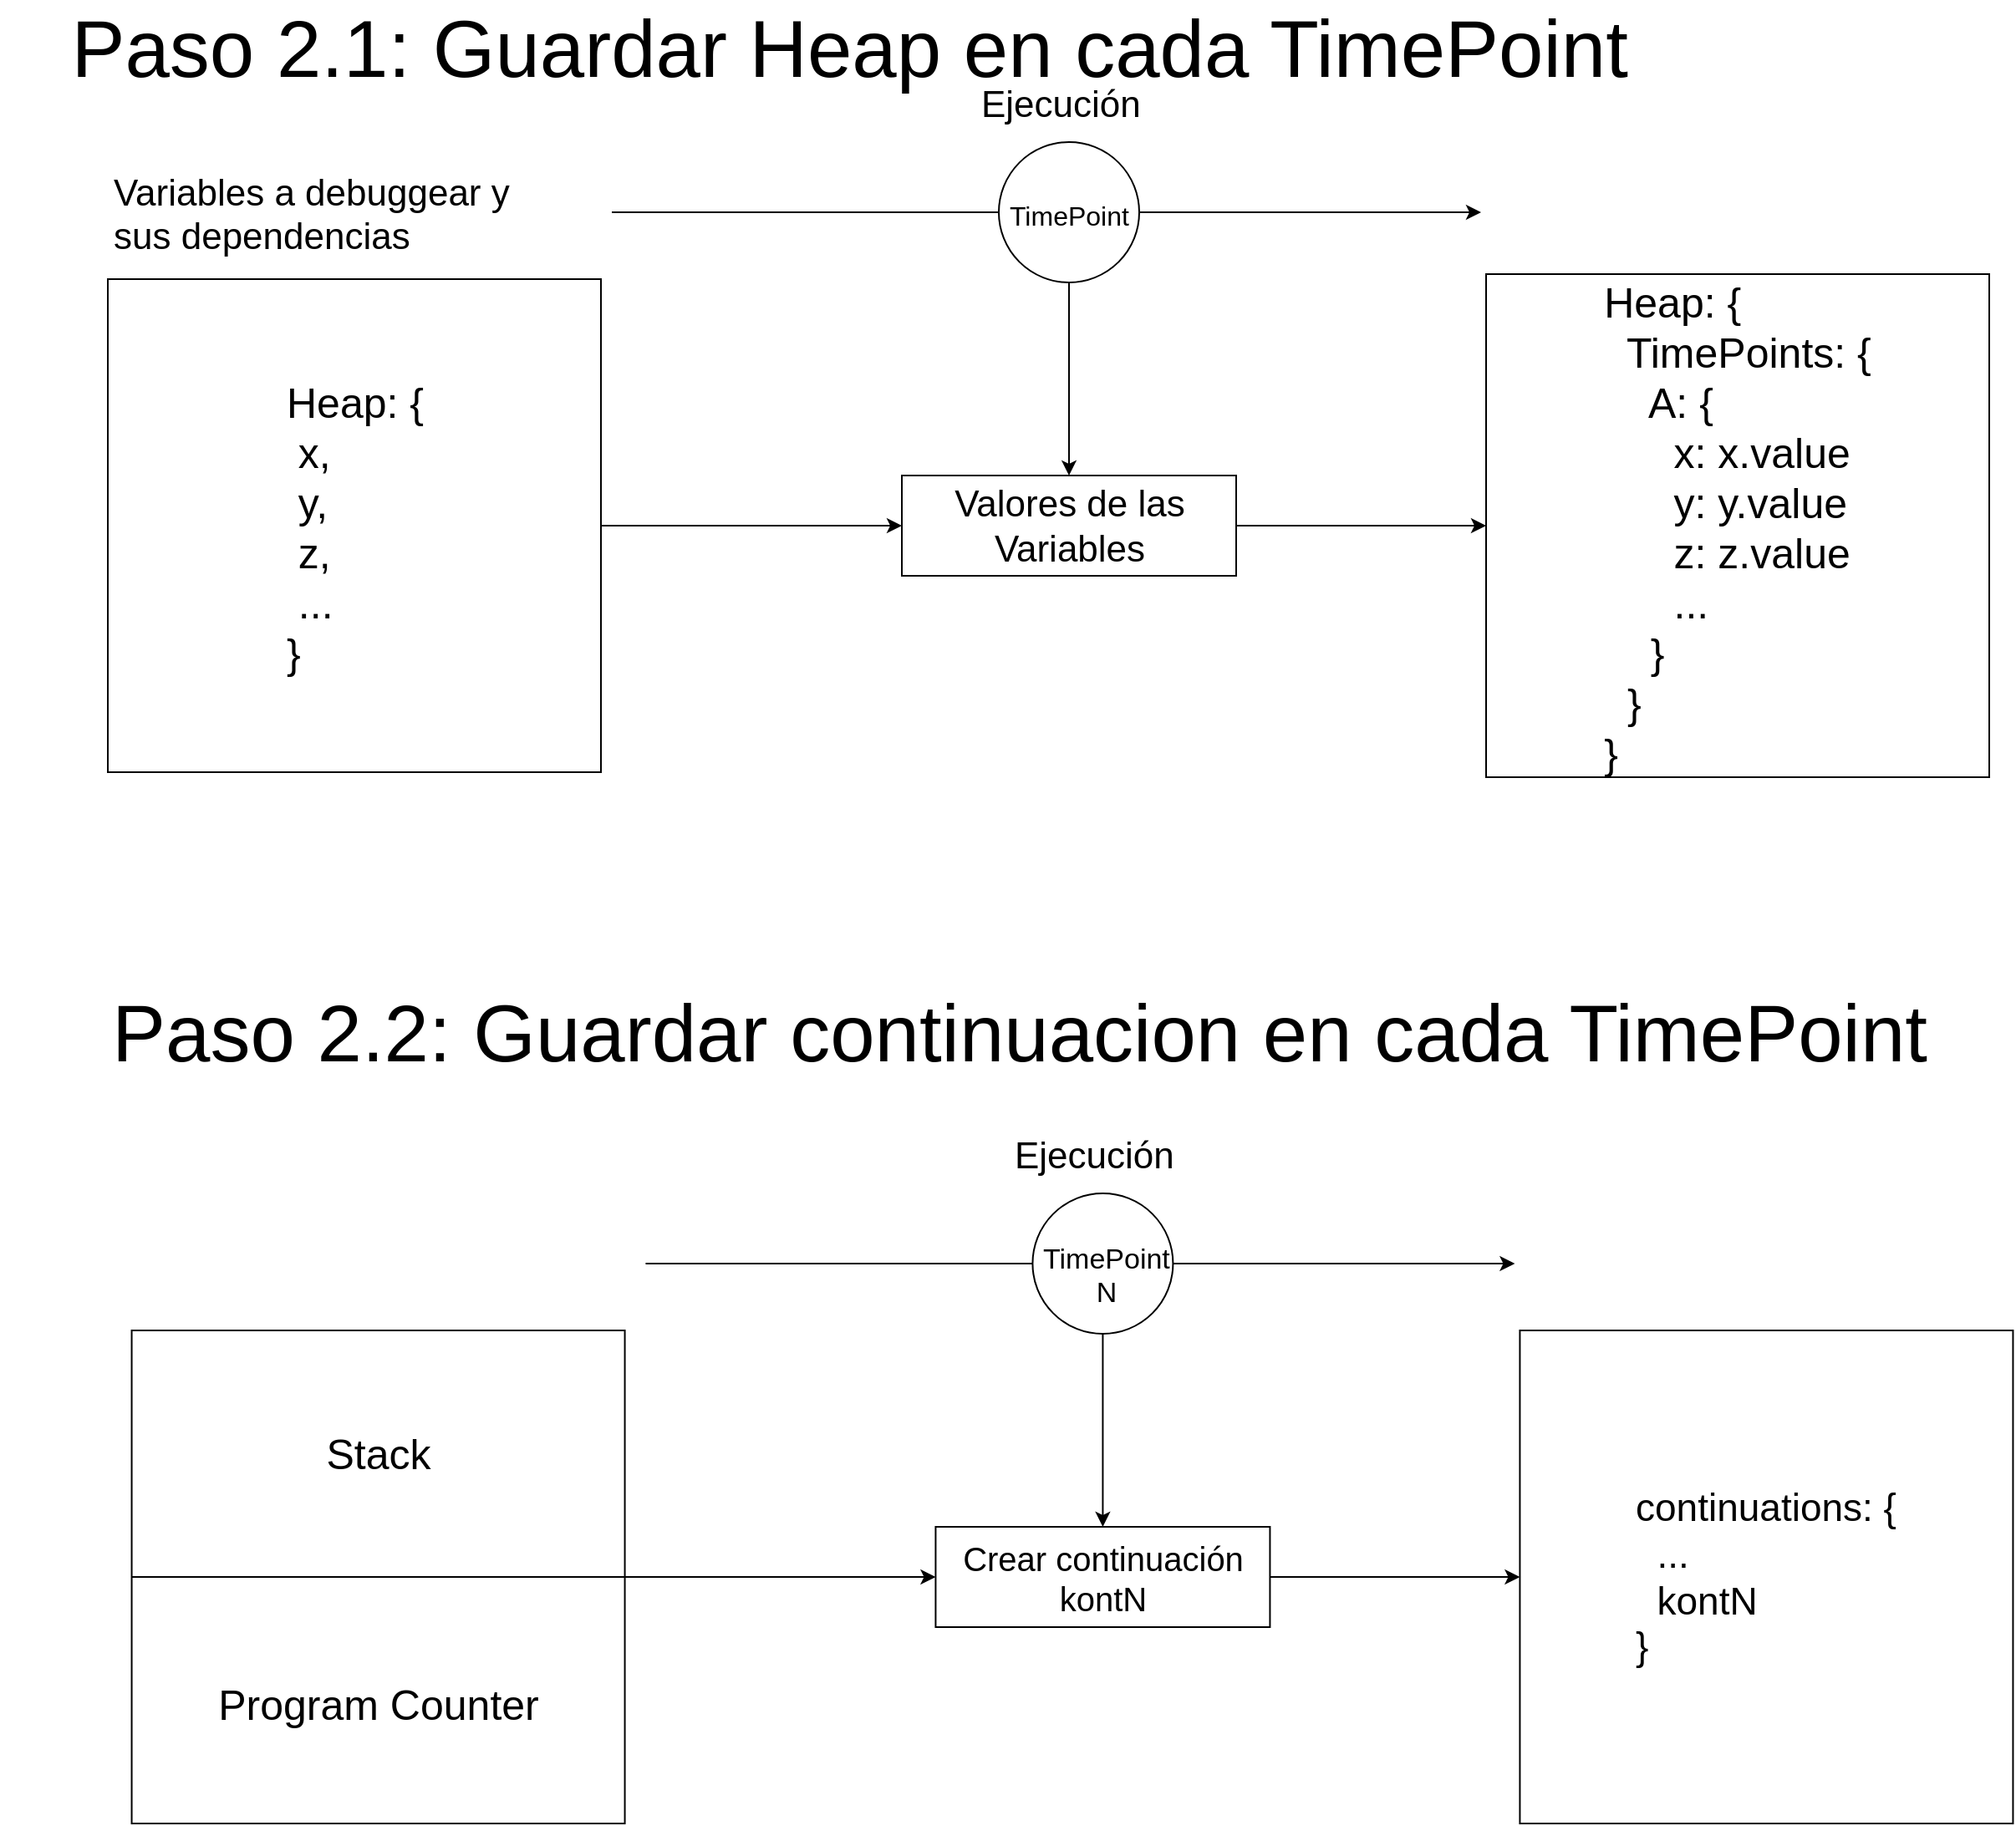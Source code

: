 <mxfile version="10.6.0" type="device"><diagram id="b2AQYKt-jwQVJ3VoQFQ2" name="Page-1"><mxGraphModel dx="6092" dy="2571" grid="1" gridSize="10" guides="1" tooltips="1" connect="1" arrows="1" fold="1" page="1" pageScale="1" pageWidth="827" pageHeight="1169" math="0" shadow="0"><root><mxCell id="0"/><mxCell id="1" parent="0"/><mxCell id="y9NCuR4oLj1NX6cVPHeX-1" value="" style="endArrow=none;html=1;entryX=0;entryY=0.5;entryDx=0;entryDy=0;" parent="1" target="y9NCuR4oLj1NX6cVPHeX-2" edge="1"><mxGeometry width="50" height="50" relative="1" as="geometry"><mxPoint x="-2754" y="93" as="sourcePoint"/><mxPoint x="-2534" y="101" as="targetPoint"/></mxGeometry></mxCell><mxCell id="y9NCuR4oLj1NX6cVPHeX-11" style="edgeStyle=orthogonalEdgeStyle;rounded=0;orthogonalLoop=1;jettySize=auto;html=1;exitX=0.5;exitY=1;exitDx=0;exitDy=0;" parent="1" source="y9NCuR4oLj1NX6cVPHeX-2" target="y9NCuR4oLj1NX6cVPHeX-10" edge="1"><mxGeometry relative="1" as="geometry"/></mxCell><mxCell id="y9NCuR4oLj1NX6cVPHeX-2" value="" style="ellipse;whiteSpace=wrap;html=1;aspect=fixed;" parent="1" vertex="1"><mxGeometry x="-2522.5" y="51" width="84" height="84" as="geometry"/></mxCell><mxCell id="y9NCuR4oLj1NX6cVPHeX-12" style="edgeStyle=orthogonalEdgeStyle;rounded=0;orthogonalLoop=1;jettySize=auto;html=1;exitX=1;exitY=0.5;exitDx=0;exitDy=0;entryX=0;entryY=0.5;entryDx=0;entryDy=0;" parent="1" source="y9NCuR4oLj1NX6cVPHeX-5" target="y9NCuR4oLj1NX6cVPHeX-10" edge="1"><mxGeometry relative="1" as="geometry"/></mxCell><mxCell id="y9NCuR4oLj1NX6cVPHeX-5" value="&lt;div style=&quot;text-align: justify&quot;&gt;&lt;span style=&quot;font-size: 25px&quot;&gt;Heap: {&lt;/span&gt;&lt;/div&gt;&lt;div style=&quot;text-align: justify&quot;&gt;&lt;span style=&quot;font-size: 25px&quot;&gt;&amp;nbsp;x,&lt;/span&gt;&lt;/div&gt;&lt;div style=&quot;text-align: justify&quot;&gt;&lt;span style=&quot;font-size: 25px&quot;&gt;&amp;nbsp;y,&lt;/span&gt;&lt;/div&gt;&lt;div style=&quot;text-align: justify&quot;&gt;&lt;span style=&quot;font-size: 25px&quot;&gt;&amp;nbsp;z,&lt;/span&gt;&lt;/div&gt;&lt;div style=&quot;text-align: justify&quot;&gt;&lt;span style=&quot;font-size: 25px&quot;&gt;&amp;nbsp;...&lt;/span&gt;&lt;/div&gt;&lt;div style=&quot;text-align: justify&quot;&gt;&lt;span style=&quot;font-size: 25px&quot;&gt;}&lt;/span&gt;&lt;/div&gt;" style="whiteSpace=wrap;html=1;aspect=fixed;" parent="1" vertex="1"><mxGeometry x="-3055.5" y="133" width="295" height="295" as="geometry"/></mxCell><mxCell id="y9NCuR4oLj1NX6cVPHeX-19" style="edgeStyle=orthogonalEdgeStyle;rounded=0;orthogonalLoop=1;jettySize=auto;html=1;exitX=1;exitY=0.5;exitDx=0;exitDy=0;entryX=0;entryY=0.5;entryDx=0;entryDy=0;" parent="1" source="y9NCuR4oLj1NX6cVPHeX-10" target="y9NCuR4oLj1NX6cVPHeX-18" edge="1"><mxGeometry relative="1" as="geometry"/></mxCell><mxCell id="y9NCuR4oLj1NX6cVPHeX-10" value="&lt;span&gt;&lt;font style=&quot;font-size: 22px&quot;&gt;Valores de las Variables&lt;/font&gt;&lt;/span&gt;" style="rounded=0;whiteSpace=wrap;html=1;" parent="1" vertex="1"><mxGeometry x="-2580.5" y="250.5" width="200" height="60" as="geometry"/></mxCell><mxCell id="y9NCuR4oLj1NX6cVPHeX-14" value="&lt;font style=&quot;font-size: 22px&quot;&gt;Ejecución&lt;/font&gt;" style="text;html=1;resizable=0;points=[];autosize=1;align=left;verticalAlign=top;spacingTop=-4;" parent="1" vertex="1"><mxGeometry x="-2535.5" y="13" width="110" height="20" as="geometry"/></mxCell><mxCell id="y9NCuR4oLj1NX6cVPHeX-15" value="&lt;font style=&quot;font-size: 22px&quot;&gt;Variables a debuggear y&lt;br&gt;sus dependencias&lt;br&gt;&lt;/font&gt;" style="text;html=1;resizable=0;points=[];autosize=1;align=left;verticalAlign=top;spacingTop=-4;" parent="1" vertex="1"><mxGeometry x="-3054.5" y="66" width="250" height="40" as="geometry"/></mxCell><mxCell id="y9NCuR4oLj1NX6cVPHeX-18" value="&lt;div style=&quot;text-align: justify&quot;&gt;&lt;span style=&quot;font-size: 25px&quot;&gt;Heap: {&lt;/span&gt;&lt;/div&gt;&lt;div style=&quot;text-align: justify&quot;&gt;&lt;span style=&quot;font-size: 25px&quot;&gt;&amp;nbsp; TimePoints: {&lt;/span&gt;&lt;/div&gt;&lt;div style=&quot;text-align: justify&quot;&gt;&lt;span style=&quot;font-size: 25px&quot;&gt;&amp;nbsp; &amp;nbsp; A: {&lt;/span&gt;&lt;/div&gt;&lt;div style=&quot;text-align: justify&quot;&gt;&lt;span style=&quot;font-size: 25px&quot;&gt;&amp;nbsp; &amp;nbsp; &amp;nbsp; x: x.value&amp;nbsp;&lt;/span&gt;&lt;/div&gt;&lt;div style=&quot;text-align: justify&quot;&gt;&lt;span style=&quot;font-size: 25px&quot;&gt;&amp;nbsp; &amp;nbsp; &amp;nbsp; y: y.value&lt;/span&gt;&lt;/div&gt;&lt;div style=&quot;text-align: justify&quot;&gt;&lt;span style=&quot;font-size: 25px&quot;&gt;&amp;nbsp; &amp;nbsp; &amp;nbsp; z: z.value&lt;/span&gt;&lt;/div&gt;&lt;div style=&quot;text-align: justify&quot;&gt;&lt;span style=&quot;font-size: 25px&quot;&gt;&amp;nbsp; &amp;nbsp; &amp;nbsp; ...&lt;/span&gt;&lt;/div&gt;&lt;div style=&quot;text-align: justify&quot;&gt;&lt;span style=&quot;font-size: 25px&quot;&gt;&amp;nbsp; &amp;nbsp; }&lt;/span&gt;&lt;/div&gt;&lt;div style=&quot;text-align: justify&quot;&gt;&lt;span style=&quot;font-size: 25px&quot;&gt;&amp;nbsp; }&lt;/span&gt;&lt;/div&gt;&lt;div style=&quot;text-align: justify&quot;&gt;&lt;span style=&quot;font-size: 25px&quot;&gt;}&lt;/span&gt;&lt;/div&gt;" style="whiteSpace=wrap;html=1;aspect=fixed;" parent="1" vertex="1"><mxGeometry x="-2231" y="130" width="301" height="301" as="geometry"/></mxCell><mxCell id="y9NCuR4oLj1NX6cVPHeX-20" value="&lt;span&gt;&lt;font style=&quot;font-size: 16px&quot;&gt;TimePoint&lt;/font&gt;&lt;/span&gt;&lt;br&gt;" style="text;html=1;resizable=0;points=[];autosize=1;align=left;verticalAlign=top;spacingTop=-4;strokeWidth=4;" parent="1" vertex="1"><mxGeometry x="-2518" y="83" width="90" height="20" as="geometry"/></mxCell><mxCell id="y9NCuR4oLj1NX6cVPHeX-22" value="&lt;font style=&quot;font-size: 48px&quot;&gt;Paso 2.1: Guardar Heap en cada TimePoint&amp;nbsp;&lt;/font&gt;" style="text;html=1;strokeColor=none;fillColor=none;align=center;verticalAlign=middle;whiteSpace=wrap;rounded=0;" parent="1" vertex="1"><mxGeometry x="-3120" y="-15" width="1030" height="20" as="geometry"/></mxCell><mxCell id="-30sdHb12235YTu0ik1l-2" value="" style="endArrow=classic;html=1;exitX=1;exitY=0.5;exitDx=0;exitDy=0;" parent="1" source="y9NCuR4oLj1NX6cVPHeX-2" edge="1"><mxGeometry width="50" height="50" relative="1" as="geometry"><mxPoint x="-2414" y="105" as="sourcePoint"/><mxPoint x="-2234" y="93" as="targetPoint"/></mxGeometry></mxCell><mxCell id="ZndZxcH6vwMW5YrQ4pg2-1" value="&lt;span style=&quot;font-size: 48px&quot;&gt;Paso 2.2: Guardar continuacion en cada TimePoint&lt;/span&gt;" style="text;html=1;" vertex="1" parent="1"><mxGeometry x="-3055.5" y="548.5" width="150" height="30" as="geometry"/></mxCell><mxCell id="ZndZxcH6vwMW5YrQ4pg2-2" value="" style="endArrow=none;html=1;entryX=0;entryY=0.5;entryDx=0;entryDy=0;" edge="1" parent="1" target="ZndZxcH6vwMW5YrQ4pg2-4"><mxGeometry width="50" height="50" relative="1" as="geometry"><mxPoint x="-2733.786" y="722" as="sourcePoint"/><mxPoint x="-2513.786" y="730" as="targetPoint"/></mxGeometry></mxCell><mxCell id="ZndZxcH6vwMW5YrQ4pg2-3" style="edgeStyle=orthogonalEdgeStyle;rounded=0;orthogonalLoop=1;jettySize=auto;html=1;exitX=0.5;exitY=1;exitDx=0;exitDy=0;" edge="1" parent="1" source="ZndZxcH6vwMW5YrQ4pg2-4" target="ZndZxcH6vwMW5YrQ4pg2-7"><mxGeometry relative="1" as="geometry"/></mxCell><mxCell id="ZndZxcH6vwMW5YrQ4pg2-4" value="" style="ellipse;whiteSpace=wrap;html=1;aspect=fixed;" vertex="1" parent="1"><mxGeometry x="-2502.286" y="680" width="84" height="84" as="geometry"/></mxCell><mxCell id="ZndZxcH6vwMW5YrQ4pg2-5" style="edgeStyle=orthogonalEdgeStyle;rounded=0;orthogonalLoop=1;jettySize=auto;html=1;entryX=0;entryY=0.5;entryDx=0;entryDy=0;" edge="1" parent="1" source="ZndZxcH6vwMW5YrQ4pg2-12" target="ZndZxcH6vwMW5YrQ4pg2-7"><mxGeometry relative="1" as="geometry"><mxPoint x="-2740.214" y="908.929" as="sourcePoint"/></mxGeometry></mxCell><mxCell id="ZndZxcH6vwMW5YrQ4pg2-6" style="edgeStyle=orthogonalEdgeStyle;rounded=0;orthogonalLoop=1;jettySize=auto;html=1;exitX=1;exitY=0.5;exitDx=0;exitDy=0;entryX=0;entryY=0.5;entryDx=0;entryDy=0;" edge="1" parent="1" source="ZndZxcH6vwMW5YrQ4pg2-7" target="ZndZxcH6vwMW5YrQ4pg2-9"><mxGeometry relative="1" as="geometry"/></mxCell><mxCell id="ZndZxcH6vwMW5YrQ4pg2-7" value="&lt;div&gt;&lt;span style=&quot;font-size: 20px&quot;&gt;Crear continuación kontN&lt;/span&gt;&lt;/div&gt;" style="rounded=0;whiteSpace=wrap;html=1;" vertex="1" parent="1"><mxGeometry x="-2560.286" y="879.5" width="200" height="60" as="geometry"/></mxCell><mxCell id="ZndZxcH6vwMW5YrQ4pg2-8" value="&lt;font style=&quot;font-size: 22px&quot;&gt;Ejecución&lt;/font&gt;" style="text;html=1;resizable=0;points=[];autosize=1;align=left;verticalAlign=top;spacingTop=-4;" vertex="1" parent="1"><mxGeometry x="-2515.286" y="642" width="110" height="20" as="geometry"/></mxCell><mxCell id="ZndZxcH6vwMW5YrQ4pg2-9" value="&lt;div style=&quot;text-align: justify ; font-size: 23px&quot;&gt;&lt;div&gt;&lt;span&gt;continuations: {&lt;/span&gt;&lt;/div&gt;&lt;div&gt;&lt;span&gt;&amp;nbsp; ...&lt;/span&gt;&lt;/div&gt;&lt;div&gt;&lt;span&gt;&amp;nbsp; kontN&lt;/span&gt;&lt;/div&gt;&lt;div&gt;&lt;span&gt;}&lt;/span&gt;&lt;/div&gt;&lt;/div&gt;" style="whiteSpace=wrap;html=1;aspect=fixed;" vertex="1" parent="1"><mxGeometry x="-2210.786" y="762" width="295" height="295" as="geometry"/></mxCell><mxCell id="ZndZxcH6vwMW5YrQ4pg2-10" value="&lt;div style=&quot;text-align: center&quot;&gt;&lt;span style=&quot;font-size: 17px&quot;&gt;TimePoint&lt;/span&gt;&lt;/div&gt;&lt;font style=&quot;font-size: 17px&quot;&gt;&lt;div style=&quot;text-align: center&quot;&gt;&lt;span&gt;N&lt;/span&gt;&lt;/div&gt;&lt;/font&gt;" style="text;html=1;resizable=0;points=[];autosize=1;align=left;verticalAlign=top;spacingTop=-4;strokeWidth=4;" vertex="1" parent="1"><mxGeometry x="-2498.5" y="707" width="90" height="30" as="geometry"/></mxCell><mxCell id="ZndZxcH6vwMW5YrQ4pg2-11" value="" style="endArrow=classic;html=1;exitX=1;exitY=0.5;exitDx=0;exitDy=0;" edge="1" parent="1" source="ZndZxcH6vwMW5YrQ4pg2-4"><mxGeometry width="50" height="50" relative="1" as="geometry"><mxPoint x="-2393.786" y="734" as="sourcePoint"/><mxPoint x="-2213.786" y="722" as="targetPoint"/></mxGeometry></mxCell><mxCell id="ZndZxcH6vwMW5YrQ4pg2-12" value="&lt;div style=&quot;text-align: center&quot;&gt;&lt;span style=&quot;font-size: 25px&quot;&gt;Stack&lt;/span&gt;&lt;/div&gt;&lt;div style=&quot;text-align: center&quot;&gt;&lt;span style=&quot;font-size: 25px&quot;&gt;&lt;br&gt;&lt;/span&gt;&lt;/div&gt;&lt;div style=&quot;text-align: center&quot;&gt;&lt;span style=&quot;font-size: 25px&quot;&gt;&lt;br&gt;&lt;/span&gt;&lt;/div&gt;&lt;div style=&quot;text-align: center&quot;&gt;&lt;span style=&quot;font-size: 25px&quot;&gt;&lt;br&gt;&lt;/span&gt;&lt;/div&gt;&lt;div style=&quot;text-align: center&quot;&gt;&lt;span style=&quot;font-size: 25px&quot;&gt;&lt;br&gt;&lt;/span&gt;&lt;/div&gt;&lt;div style=&quot;text-align: center&quot;&gt;&lt;span style=&quot;font-size: 25px&quot;&gt;Program Counter&lt;/span&gt;&lt;/div&gt;" style="whiteSpace=wrap;html=1;aspect=fixed;" vertex="1" parent="1"><mxGeometry x="-3041.214" y="762" width="295" height="295" as="geometry"/></mxCell><mxCell id="ZndZxcH6vwMW5YrQ4pg2-13" value="" style="endArrow=none;html=1;exitX=1;exitY=0.5;exitDx=0;exitDy=0;entryX=0;entryY=0.5;entryDx=0;entryDy=0;" edge="1" parent="1" source="ZndZxcH6vwMW5YrQ4pg2-12" target="ZndZxcH6vwMW5YrQ4pg2-12"><mxGeometry width="50" height="50" relative="1" as="geometry"><mxPoint x="-2345.5" y="1068.5" as="sourcePoint"/><mxPoint x="-2295.5" y="1018.5" as="targetPoint"/></mxGeometry></mxCell></root></mxGraphModel></diagram></mxfile>